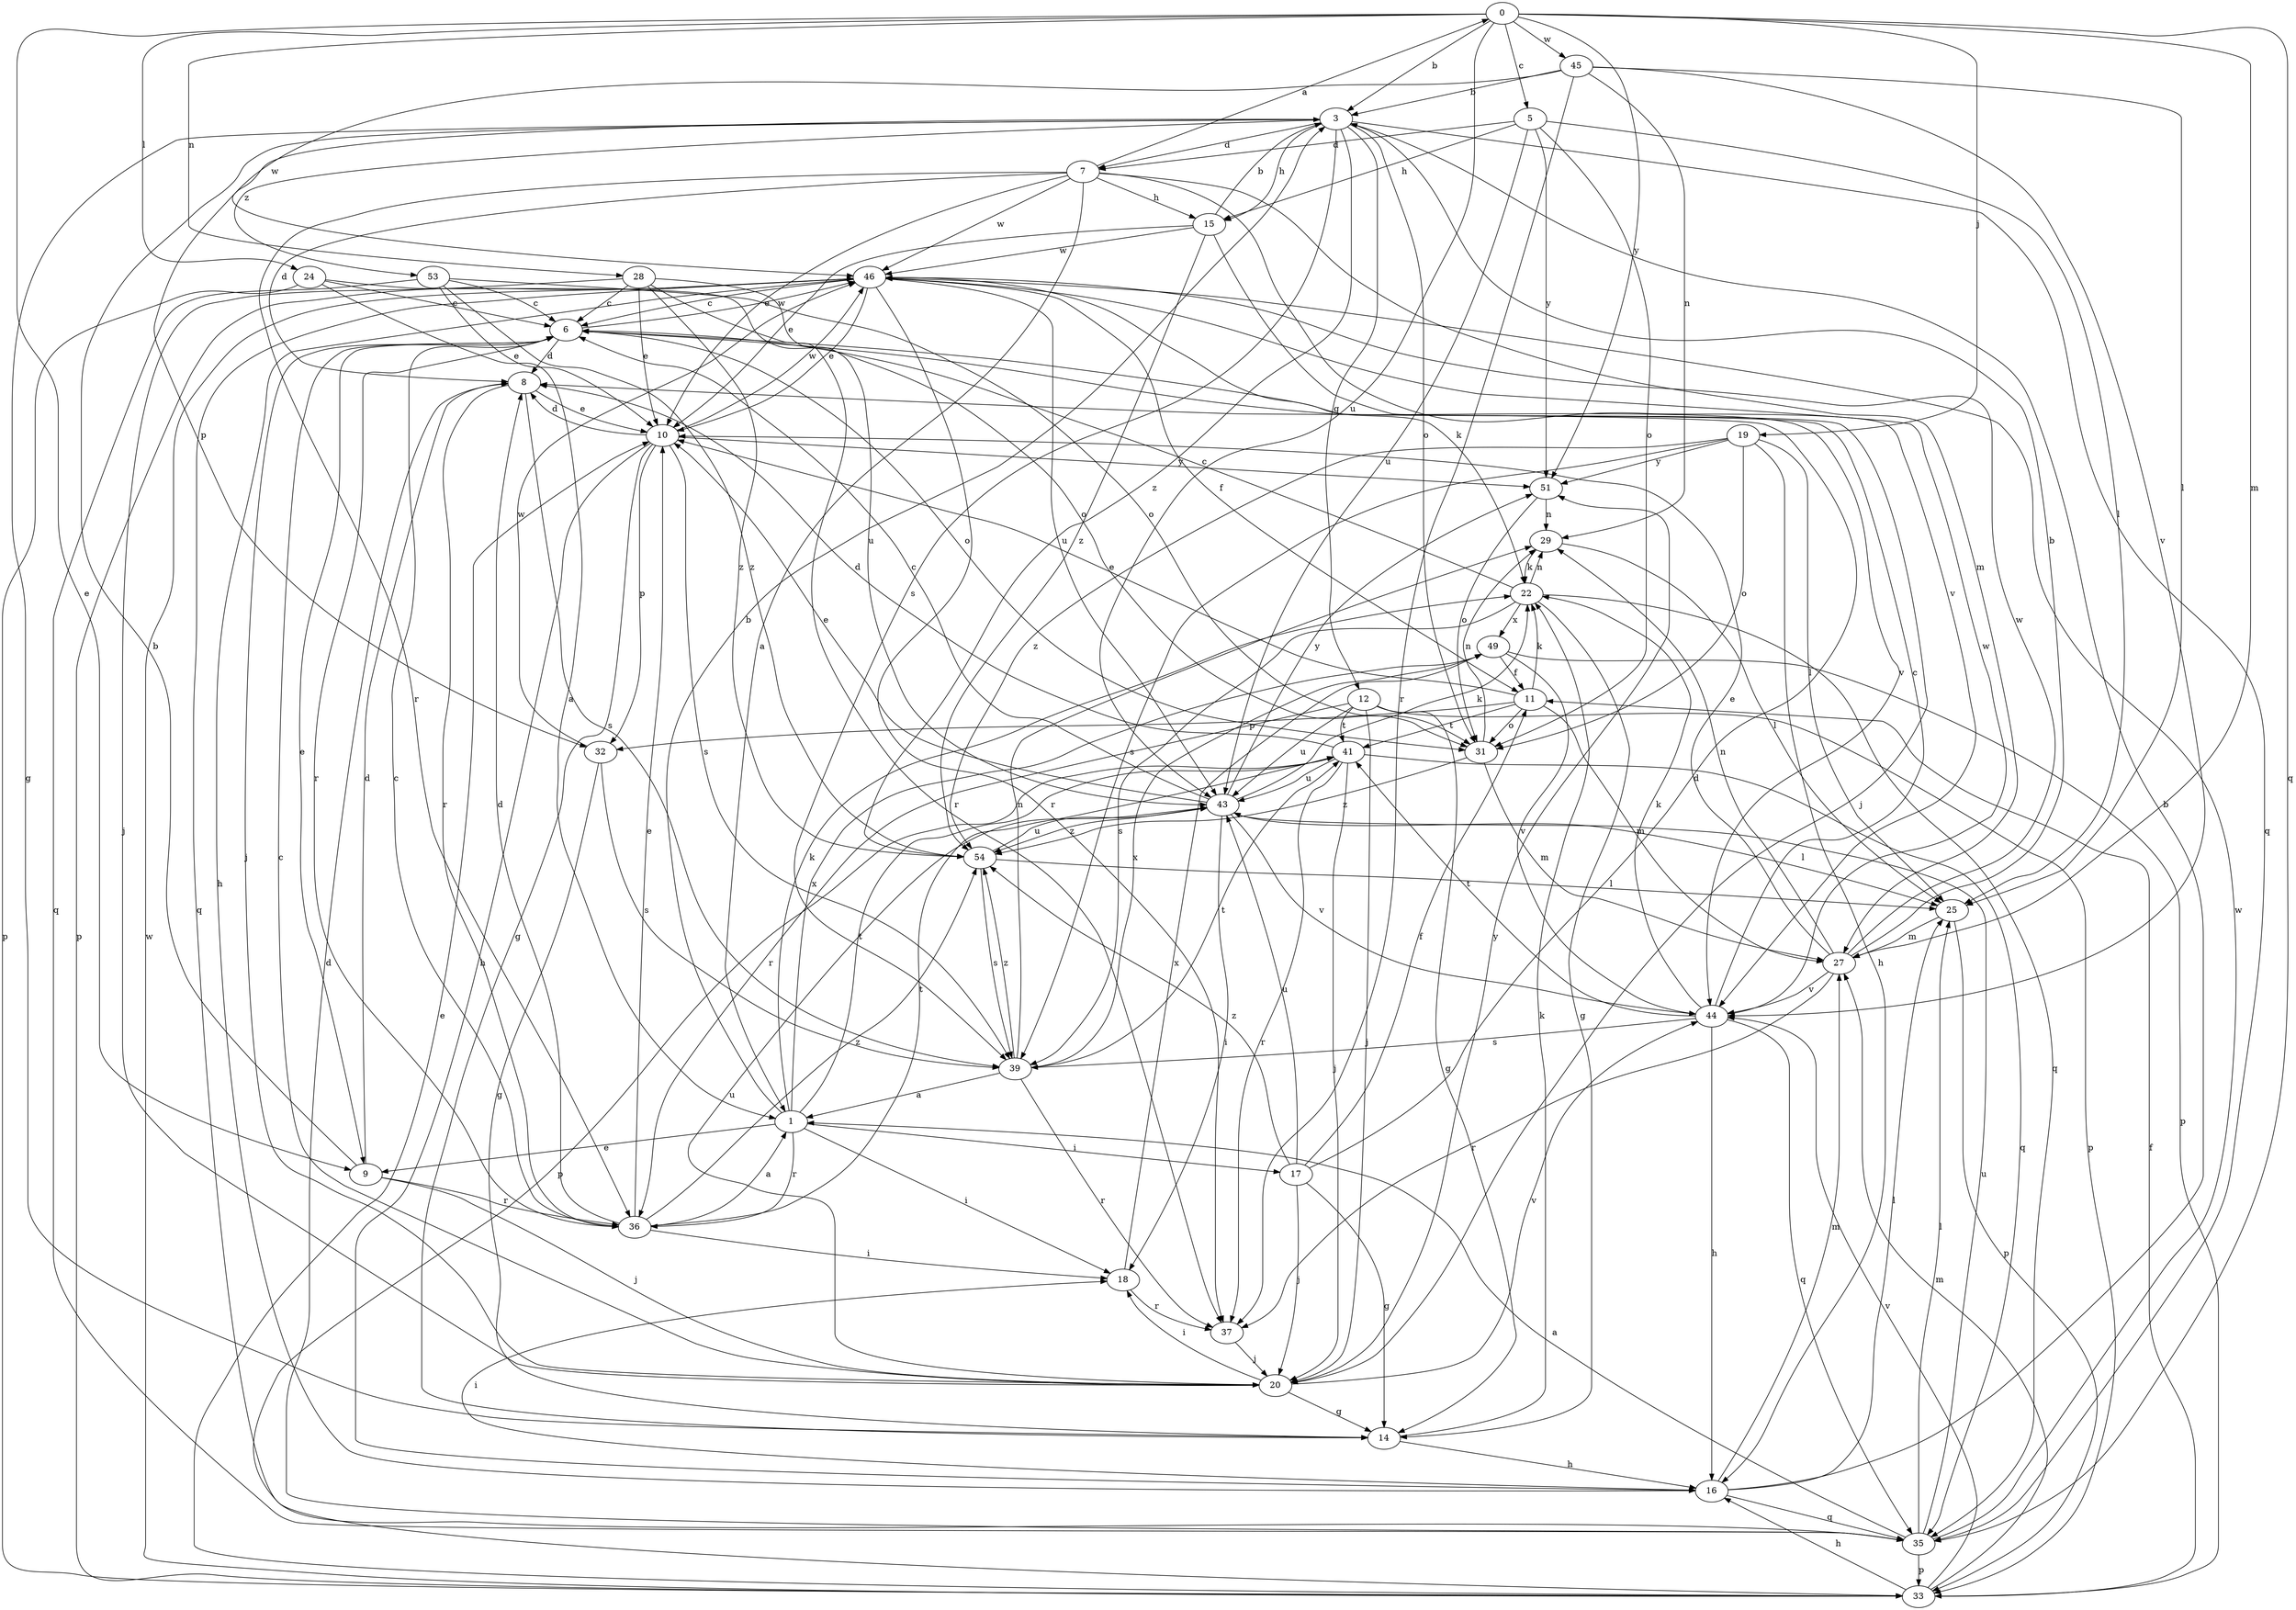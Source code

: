 strict digraph  {
0;
1;
3;
5;
6;
7;
8;
9;
10;
11;
12;
14;
15;
16;
17;
18;
19;
20;
22;
24;
25;
27;
28;
29;
31;
32;
33;
35;
36;
37;
39;
41;
43;
44;
45;
46;
49;
51;
53;
54;
0 -> 3  [label=b];
0 -> 5  [label=c];
0 -> 9  [label=e];
0 -> 19  [label=j];
0 -> 24  [label=l];
0 -> 27  [label=m];
0 -> 28  [label=n];
0 -> 35  [label=q];
0 -> 43  [label=u];
0 -> 45  [label=w];
0 -> 51  [label=y];
1 -> 3  [label=b];
1 -> 9  [label=e];
1 -> 17  [label=i];
1 -> 18  [label=i];
1 -> 22  [label=k];
1 -> 36  [label=r];
1 -> 41  [label=t];
1 -> 49  [label=x];
3 -> 7  [label=d];
3 -> 12  [label=g];
3 -> 14  [label=g];
3 -> 15  [label=h];
3 -> 31  [label=o];
3 -> 32  [label=p];
3 -> 35  [label=q];
3 -> 39  [label=s];
3 -> 53  [label=z];
3 -> 54  [label=z];
5 -> 7  [label=d];
5 -> 15  [label=h];
5 -> 25  [label=l];
5 -> 31  [label=o];
5 -> 43  [label=u];
5 -> 51  [label=y];
6 -> 8  [label=d];
6 -> 9  [label=e];
6 -> 20  [label=j];
6 -> 31  [label=o];
6 -> 36  [label=r];
6 -> 44  [label=v];
6 -> 46  [label=w];
7 -> 0  [label=a];
7 -> 1  [label=a];
7 -> 8  [label=d];
7 -> 10  [label=e];
7 -> 15  [label=h];
7 -> 27  [label=m];
7 -> 36  [label=r];
7 -> 44  [label=v];
7 -> 46  [label=w];
8 -> 10  [label=e];
8 -> 36  [label=r];
8 -> 39  [label=s];
9 -> 3  [label=b];
9 -> 8  [label=d];
9 -> 20  [label=j];
9 -> 36  [label=r];
10 -> 8  [label=d];
10 -> 14  [label=g];
10 -> 16  [label=h];
10 -> 32  [label=p];
10 -> 39  [label=s];
10 -> 46  [label=w];
10 -> 51  [label=y];
11 -> 10  [label=e];
11 -> 22  [label=k];
11 -> 27  [label=m];
11 -> 31  [label=o];
11 -> 32  [label=p];
11 -> 41  [label=t];
12 -> 14  [label=g];
12 -> 20  [label=j];
12 -> 33  [label=p];
12 -> 36  [label=r];
12 -> 41  [label=t];
12 -> 43  [label=u];
14 -> 16  [label=h];
14 -> 22  [label=k];
15 -> 3  [label=b];
15 -> 10  [label=e];
15 -> 20  [label=j];
15 -> 46  [label=w];
15 -> 54  [label=z];
16 -> 3  [label=b];
16 -> 18  [label=i];
16 -> 25  [label=l];
16 -> 27  [label=m];
16 -> 35  [label=q];
17 -> 8  [label=d];
17 -> 11  [label=f];
17 -> 14  [label=g];
17 -> 20  [label=j];
17 -> 43  [label=u];
17 -> 54  [label=z];
18 -> 37  [label=r];
18 -> 49  [label=x];
19 -> 16  [label=h];
19 -> 25  [label=l];
19 -> 31  [label=o];
19 -> 39  [label=s];
19 -> 51  [label=y];
19 -> 54  [label=z];
20 -> 6  [label=c];
20 -> 14  [label=g];
20 -> 18  [label=i];
20 -> 43  [label=u];
20 -> 44  [label=v];
20 -> 51  [label=y];
22 -> 6  [label=c];
22 -> 14  [label=g];
22 -> 29  [label=n];
22 -> 35  [label=q];
22 -> 39  [label=s];
22 -> 49  [label=x];
24 -> 1  [label=a];
24 -> 6  [label=c];
24 -> 31  [label=o];
24 -> 33  [label=p];
25 -> 27  [label=m];
25 -> 33  [label=p];
27 -> 3  [label=b];
27 -> 10  [label=e];
27 -> 29  [label=n];
27 -> 37  [label=r];
27 -> 44  [label=v];
27 -> 46  [label=w];
28 -> 6  [label=c];
28 -> 10  [label=e];
28 -> 20  [label=j];
28 -> 37  [label=r];
28 -> 43  [label=u];
28 -> 54  [label=z];
29 -> 22  [label=k];
29 -> 25  [label=l];
31 -> 27  [label=m];
31 -> 29  [label=n];
31 -> 54  [label=z];
32 -> 14  [label=g];
32 -> 39  [label=s];
32 -> 46  [label=w];
33 -> 10  [label=e];
33 -> 11  [label=f];
33 -> 16  [label=h];
33 -> 27  [label=m];
33 -> 44  [label=v];
33 -> 46  [label=w];
35 -> 1  [label=a];
35 -> 8  [label=d];
35 -> 25  [label=l];
35 -> 33  [label=p];
35 -> 43  [label=u];
35 -> 46  [label=w];
36 -> 1  [label=a];
36 -> 6  [label=c];
36 -> 8  [label=d];
36 -> 10  [label=e];
36 -> 18  [label=i];
36 -> 41  [label=t];
36 -> 54  [label=z];
37 -> 20  [label=j];
39 -> 1  [label=a];
39 -> 29  [label=n];
39 -> 37  [label=r];
39 -> 41  [label=t];
39 -> 49  [label=x];
39 -> 54  [label=z];
41 -> 8  [label=d];
41 -> 20  [label=j];
41 -> 33  [label=p];
41 -> 35  [label=q];
41 -> 37  [label=r];
41 -> 43  [label=u];
43 -> 6  [label=c];
43 -> 10  [label=e];
43 -> 18  [label=i];
43 -> 22  [label=k];
43 -> 25  [label=l];
43 -> 44  [label=v];
43 -> 51  [label=y];
43 -> 54  [label=z];
44 -> 6  [label=c];
44 -> 16  [label=h];
44 -> 22  [label=k];
44 -> 35  [label=q];
44 -> 39  [label=s];
44 -> 41  [label=t];
44 -> 46  [label=w];
45 -> 3  [label=b];
45 -> 25  [label=l];
45 -> 29  [label=n];
45 -> 37  [label=r];
45 -> 44  [label=v];
45 -> 46  [label=w];
46 -> 6  [label=c];
46 -> 10  [label=e];
46 -> 11  [label=f];
46 -> 16  [label=h];
46 -> 22  [label=k];
46 -> 33  [label=p];
46 -> 35  [label=q];
46 -> 37  [label=r];
46 -> 43  [label=u];
49 -> 11  [label=f];
49 -> 33  [label=p];
49 -> 44  [label=v];
51 -> 29  [label=n];
51 -> 31  [label=o];
53 -> 6  [label=c];
53 -> 10  [label=e];
53 -> 31  [label=o];
53 -> 35  [label=q];
53 -> 54  [label=z];
54 -> 25  [label=l];
54 -> 39  [label=s];
54 -> 43  [label=u];
}
